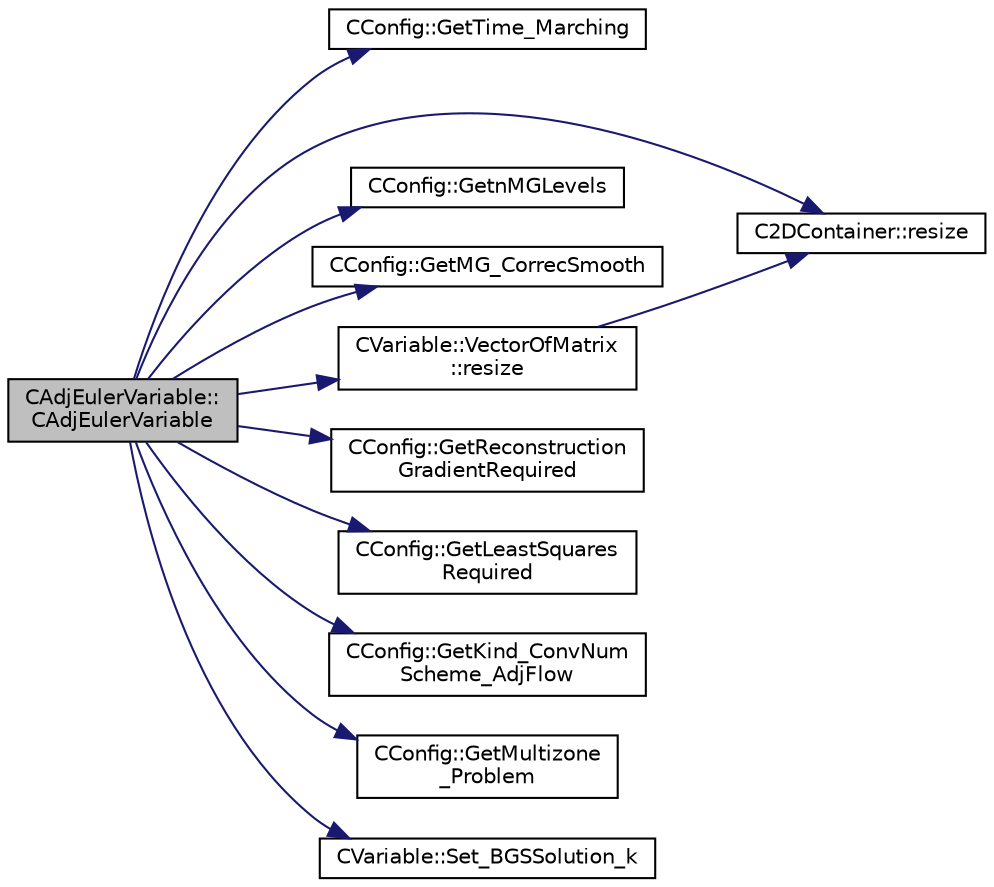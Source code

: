 digraph "CAdjEulerVariable::CAdjEulerVariable"
{
  edge [fontname="Helvetica",fontsize="10",labelfontname="Helvetica",labelfontsize="10"];
  node [fontname="Helvetica",fontsize="10",shape=record];
  rankdir="LR";
  Node0 [label="CAdjEulerVariable::\lCAdjEulerVariable",height=0.2,width=0.4,color="black", fillcolor="grey75", style="filled", fontcolor="black"];
  Node0 -> Node1 [color="midnightblue",fontsize="10",style="solid",fontname="Helvetica"];
  Node1 [label="CConfig::GetTime_Marching",height=0.2,width=0.4,color="black", fillcolor="white", style="filled",URL="$class_c_config.html#a864d499ce740184803607801c47abda7",tooltip="Provides information about the time integration, and change the write in the output files information..."];
  Node0 -> Node2 [color="midnightblue",fontsize="10",style="solid",fontname="Helvetica"];
  Node2 [label="C2DContainer::resize",height=0.2,width=0.4,color="black", fillcolor="white", style="filled",URL="$class_c2_d_container.html#adefb48b593f76aa322e228fea8f76127",tooltip="Request a change of size. "];
  Node0 -> Node3 [color="midnightblue",fontsize="10",style="solid",fontname="Helvetica"];
  Node3 [label="CConfig::GetnMGLevels",height=0.2,width=0.4,color="black", fillcolor="white", style="filled",URL="$class_c_config.html#aea7f78497a5cd863bd065391232329fd",tooltip="Get the number of multigrid levels. "];
  Node0 -> Node4 [color="midnightblue",fontsize="10",style="solid",fontname="Helvetica"];
  Node4 [label="CConfig::GetMG_CorrecSmooth",height=0.2,width=0.4,color="black", fillcolor="white", style="filled",URL="$class_c_config.html#ae9aafd3dfc1a3c7dca73f9a690b8f009",tooltip="Get the number of implicit Jacobi smoothings of the correction in a multigrid strategy. "];
  Node0 -> Node5 [color="midnightblue",fontsize="10",style="solid",fontname="Helvetica"];
  Node5 [label="CVariable::VectorOfMatrix\l::resize",height=0.2,width=0.4,color="black", fillcolor="white", style="filled",URL="$struct_c_variable_1_1_vector_of_matrix.html#aec6e4c064e33e18a07ff2a9511963082"];
  Node5 -> Node2 [color="midnightblue",fontsize="10",style="solid",fontname="Helvetica"];
  Node0 -> Node6 [color="midnightblue",fontsize="10",style="solid",fontname="Helvetica"];
  Node6 [label="CConfig::GetReconstruction\lGradientRequired",height=0.2,width=0.4,color="black", fillcolor="white", style="filled",URL="$class_c_config.html#a6f035f69eedad52f835efb73dccd3dfd",tooltip="Get flag for whether a second gradient calculation is required for upwind reconstruction alone..."];
  Node0 -> Node7 [color="midnightblue",fontsize="10",style="solid",fontname="Helvetica"];
  Node7 [label="CConfig::GetLeastSquares\lRequired",height=0.2,width=0.4,color="black", fillcolor="white", style="filled",URL="$class_c_config.html#afdc8329b2af30084c114199a1543b541",tooltip="Get flag for whether a least-squares gradient method is being applied. "];
  Node0 -> Node8 [color="midnightblue",fontsize="10",style="solid",fontname="Helvetica"];
  Node8 [label="CConfig::GetKind_ConvNum\lScheme_AdjFlow",height=0.2,width=0.4,color="black", fillcolor="white", style="filled",URL="$class_c_config.html#a3e3813b3bb9d7242909c0ee42c59dadd",tooltip="Get the kind of convective numerical scheme for the adjoint flow equations (centered or upwind)..."];
  Node0 -> Node9 [color="midnightblue",fontsize="10",style="solid",fontname="Helvetica"];
  Node9 [label="CConfig::GetMultizone\l_Problem",height=0.2,width=0.4,color="black", fillcolor="white", style="filled",URL="$class_c_config.html#ad9233b666b21e43c18592925be61cc9b",tooltip="Get whether the simulation we are running is a multizone simulation. "];
  Node0 -> Node10 [color="midnightblue",fontsize="10",style="solid",fontname="Helvetica"];
  Node10 [label="CVariable::Set_BGSSolution_k",height=0.2,width=0.4,color="black", fillcolor="white", style="filled",URL="$class_c_variable.html#aa47456564bac33106a460be201d4c843",tooltip="Set the value of the solution in the previous BGS subiteration. "];
}

